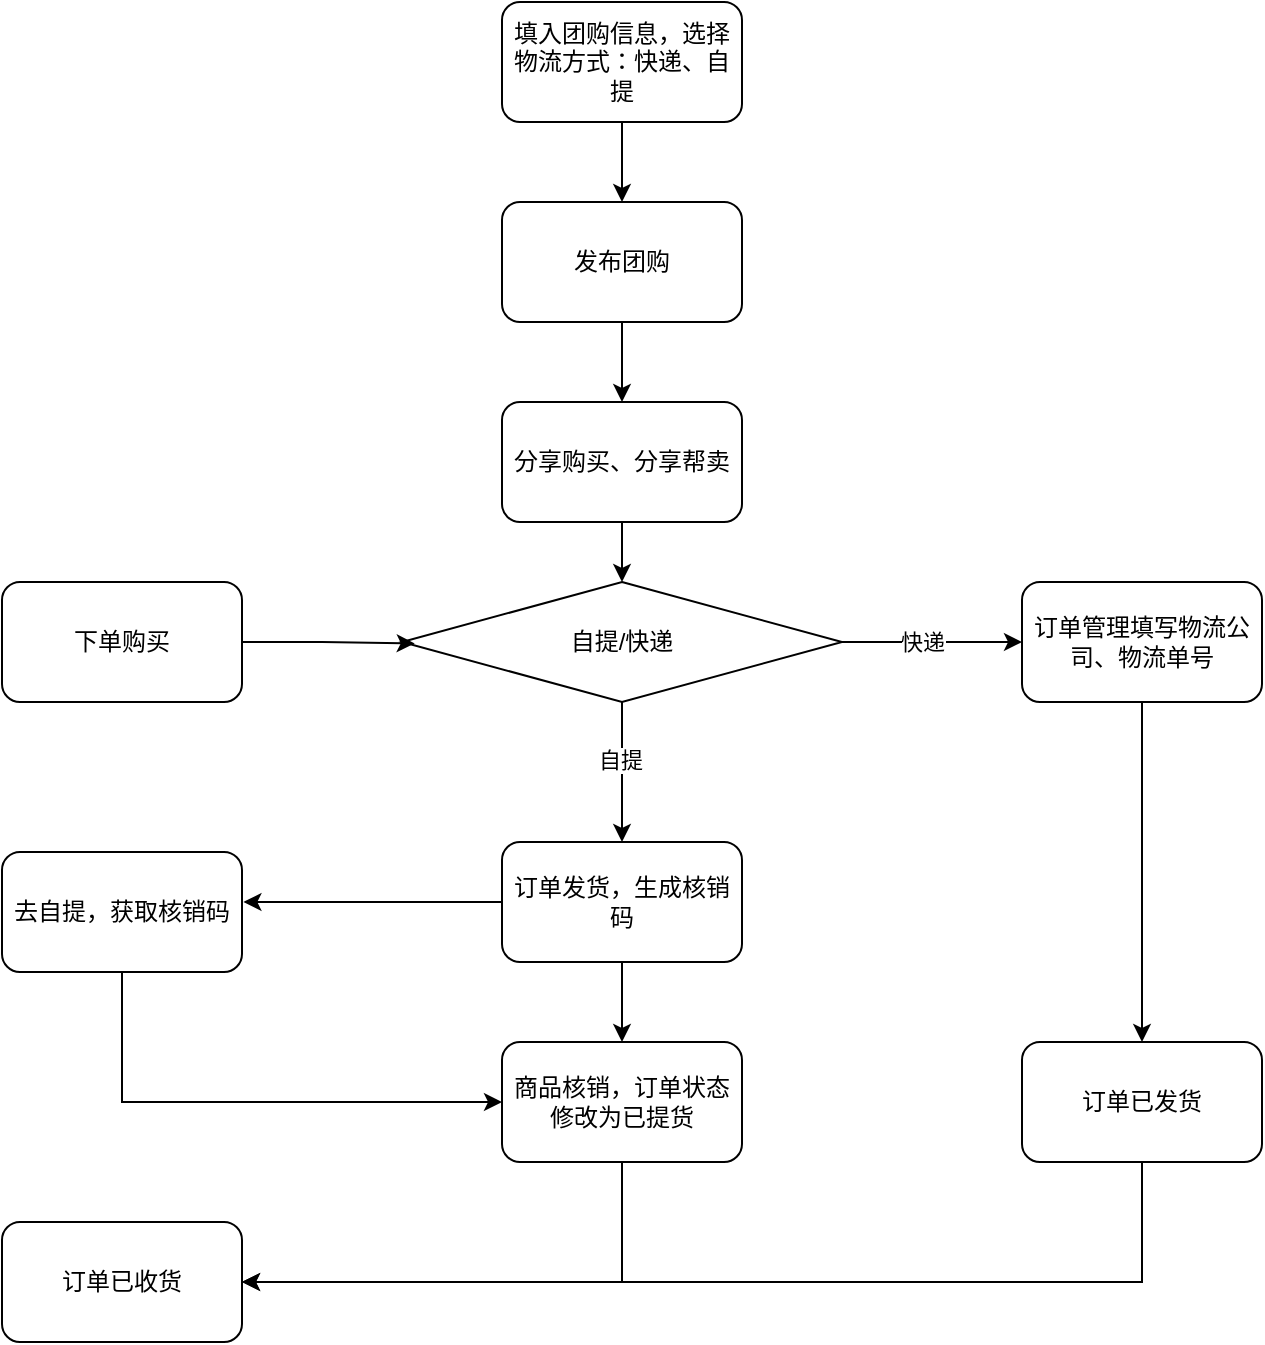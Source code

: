 <mxfile version="21.8.2" type="github">
  <diagram name="第 1 页" id="WOFCl0wZFw0B4w0VFE5H">
    <mxGraphModel dx="1434" dy="758" grid="1" gridSize="10" guides="1" tooltips="1" connect="1" arrows="1" fold="1" page="1" pageScale="1" pageWidth="827" pageHeight="1169" math="0" shadow="0">
      <root>
        <mxCell id="0" />
        <mxCell id="1" parent="0" />
        <mxCell id="JS7kzMShgllTpScdHAG9-31" value="" style="edgeStyle=orthogonalEdgeStyle;rounded=0;orthogonalLoop=1;jettySize=auto;html=1;" edge="1" parent="1" source="JS7kzMShgllTpScdHAG9-3" target="JS7kzMShgllTpScdHAG9-4">
          <mxGeometry relative="1" as="geometry" />
        </mxCell>
        <mxCell id="JS7kzMShgllTpScdHAG9-3" value="填入团购信息，选择物流方式：快递、自提" style="rounded=1;whiteSpace=wrap;html=1;" vertex="1" parent="1">
          <mxGeometry x="420" y="160" width="120" height="60" as="geometry" />
        </mxCell>
        <mxCell id="JS7kzMShgllTpScdHAG9-32" value="" style="edgeStyle=orthogonalEdgeStyle;rounded=0;orthogonalLoop=1;jettySize=auto;html=1;" edge="1" parent="1" source="JS7kzMShgllTpScdHAG9-4" target="JS7kzMShgllTpScdHAG9-6">
          <mxGeometry relative="1" as="geometry" />
        </mxCell>
        <mxCell id="JS7kzMShgllTpScdHAG9-4" value="发布团购" style="rounded=1;whiteSpace=wrap;html=1;" vertex="1" parent="1">
          <mxGeometry x="420" y="260" width="120" height="60" as="geometry" />
        </mxCell>
        <mxCell id="JS7kzMShgllTpScdHAG9-5" value="下单购买" style="rounded=1;whiteSpace=wrap;html=1;" vertex="1" parent="1">
          <mxGeometry x="170" y="450" width="120" height="60" as="geometry" />
        </mxCell>
        <mxCell id="JS7kzMShgllTpScdHAG9-19" style="edgeStyle=orthogonalEdgeStyle;rounded=0;orthogonalLoop=1;jettySize=auto;html=1;entryX=0.5;entryY=0;entryDx=0;entryDy=0;" edge="1" parent="1" source="JS7kzMShgllTpScdHAG9-6" target="JS7kzMShgllTpScdHAG9-8">
          <mxGeometry relative="1" as="geometry" />
        </mxCell>
        <mxCell id="JS7kzMShgllTpScdHAG9-6" value="分享购买、分享帮卖" style="rounded=1;whiteSpace=wrap;html=1;" vertex="1" parent="1">
          <mxGeometry x="420" y="360" width="120" height="60" as="geometry" />
        </mxCell>
        <mxCell id="JS7kzMShgllTpScdHAG9-11" style="edgeStyle=orthogonalEdgeStyle;rounded=0;orthogonalLoop=1;jettySize=auto;html=1;entryX=0.5;entryY=0;entryDx=0;entryDy=0;" edge="1" parent="1" source="JS7kzMShgllTpScdHAG9-8" target="JS7kzMShgllTpScdHAG9-9">
          <mxGeometry relative="1" as="geometry">
            <mxPoint x="480" y="540" as="targetPoint" />
          </mxGeometry>
        </mxCell>
        <mxCell id="JS7kzMShgllTpScdHAG9-12" value="自提" style="edgeLabel;html=1;align=center;verticalAlign=middle;resizable=0;points=[];" vertex="1" connectable="0" parent="JS7kzMShgllTpScdHAG9-11">
          <mxGeometry x="-0.171" y="-1" relative="1" as="geometry">
            <mxPoint as="offset" />
          </mxGeometry>
        </mxCell>
        <mxCell id="JS7kzMShgllTpScdHAG9-13" style="edgeStyle=orthogonalEdgeStyle;rounded=0;orthogonalLoop=1;jettySize=auto;html=1;entryX=0;entryY=0.5;entryDx=0;entryDy=0;" edge="1" parent="1" source="JS7kzMShgllTpScdHAG9-8" target="JS7kzMShgllTpScdHAG9-10">
          <mxGeometry relative="1" as="geometry" />
        </mxCell>
        <mxCell id="JS7kzMShgllTpScdHAG9-14" value="快递" style="edgeLabel;html=1;align=center;verticalAlign=middle;resizable=0;points=[];" vertex="1" connectable="0" parent="JS7kzMShgllTpScdHAG9-13">
          <mxGeometry x="-0.386" relative="1" as="geometry">
            <mxPoint x="12" as="offset" />
          </mxGeometry>
        </mxCell>
        <mxCell id="JS7kzMShgllTpScdHAG9-8" value="自提/快递" style="rhombus;whiteSpace=wrap;html=1;" vertex="1" parent="1">
          <mxGeometry x="370" y="450" width="220" height="60" as="geometry" />
        </mxCell>
        <mxCell id="JS7kzMShgllTpScdHAG9-22" style="edgeStyle=orthogonalEdgeStyle;rounded=0;orthogonalLoop=1;jettySize=auto;html=1;entryX=0.5;entryY=0;entryDx=0;entryDy=0;" edge="1" parent="1" source="JS7kzMShgllTpScdHAG9-9" target="JS7kzMShgllTpScdHAG9-21">
          <mxGeometry relative="1" as="geometry" />
        </mxCell>
        <mxCell id="JS7kzMShgllTpScdHAG9-9" value="订单发货，生成核销码" style="rounded=1;whiteSpace=wrap;html=1;" vertex="1" parent="1">
          <mxGeometry x="420" y="580" width="120" height="60" as="geometry" />
        </mxCell>
        <mxCell id="JS7kzMShgllTpScdHAG9-17" style="edgeStyle=orthogonalEdgeStyle;rounded=0;orthogonalLoop=1;jettySize=auto;html=1;entryX=0.5;entryY=0;entryDx=0;entryDy=0;" edge="1" parent="1" source="JS7kzMShgllTpScdHAG9-10" target="JS7kzMShgllTpScdHAG9-15">
          <mxGeometry relative="1" as="geometry" />
        </mxCell>
        <mxCell id="JS7kzMShgllTpScdHAG9-10" value="订单管理填写物流公司、物流单号" style="rounded=1;whiteSpace=wrap;html=1;" vertex="1" parent="1">
          <mxGeometry x="680" y="450" width="120" height="60" as="geometry" />
        </mxCell>
        <mxCell id="JS7kzMShgllTpScdHAG9-29" style="edgeStyle=orthogonalEdgeStyle;rounded=0;orthogonalLoop=1;jettySize=auto;html=1;entryX=1;entryY=0.5;entryDx=0;entryDy=0;" edge="1" parent="1" source="JS7kzMShgllTpScdHAG9-15" target="JS7kzMShgllTpScdHAG9-23">
          <mxGeometry relative="1" as="geometry">
            <Array as="points">
              <mxPoint x="740" y="800" />
            </Array>
          </mxGeometry>
        </mxCell>
        <mxCell id="JS7kzMShgllTpScdHAG9-15" value="订单已发货" style="rounded=1;whiteSpace=wrap;html=1;" vertex="1" parent="1">
          <mxGeometry x="680" y="680" width="120" height="60" as="geometry" />
        </mxCell>
        <mxCell id="JS7kzMShgllTpScdHAG9-33" style="edgeStyle=orthogonalEdgeStyle;rounded=0;orthogonalLoop=1;jettySize=auto;html=1;entryX=0;entryY=0.5;entryDx=0;entryDy=0;exitX=0.5;exitY=1;exitDx=0;exitDy=0;" edge="1" parent="1" source="JS7kzMShgllTpScdHAG9-16" target="JS7kzMShgllTpScdHAG9-21">
          <mxGeometry relative="1" as="geometry" />
        </mxCell>
        <mxCell id="JS7kzMShgllTpScdHAG9-16" value="去自提，获取核销码" style="rounded=1;whiteSpace=wrap;html=1;" vertex="1" parent="1">
          <mxGeometry x="170" y="585" width="120" height="60" as="geometry" />
        </mxCell>
        <mxCell id="JS7kzMShgllTpScdHAG9-18" style="edgeStyle=orthogonalEdgeStyle;rounded=0;orthogonalLoop=1;jettySize=auto;html=1;entryX=0.029;entryY=0.512;entryDx=0;entryDy=0;entryPerimeter=0;" edge="1" parent="1" source="JS7kzMShgllTpScdHAG9-5" target="JS7kzMShgllTpScdHAG9-8">
          <mxGeometry relative="1" as="geometry" />
        </mxCell>
        <mxCell id="JS7kzMShgllTpScdHAG9-20" style="edgeStyle=orthogonalEdgeStyle;rounded=0;orthogonalLoop=1;jettySize=auto;html=1;entryX=1.006;entryY=0.433;entryDx=0;entryDy=0;entryPerimeter=0;" edge="1" parent="1" source="JS7kzMShgllTpScdHAG9-9" target="JS7kzMShgllTpScdHAG9-16">
          <mxGeometry relative="1" as="geometry">
            <Array as="points">
              <mxPoint x="420" y="610" />
              <mxPoint x="420" y="610" />
            </Array>
          </mxGeometry>
        </mxCell>
        <mxCell id="JS7kzMShgllTpScdHAG9-30" style="edgeStyle=orthogonalEdgeStyle;rounded=0;orthogonalLoop=1;jettySize=auto;html=1;" edge="1" parent="1" source="JS7kzMShgllTpScdHAG9-21" target="JS7kzMShgllTpScdHAG9-23">
          <mxGeometry relative="1" as="geometry">
            <Array as="points">
              <mxPoint x="480" y="800" />
            </Array>
          </mxGeometry>
        </mxCell>
        <mxCell id="JS7kzMShgllTpScdHAG9-21" value="商品核销，订单状态修改为已提货" style="rounded=1;whiteSpace=wrap;html=1;" vertex="1" parent="1">
          <mxGeometry x="420" y="680" width="120" height="60" as="geometry" />
        </mxCell>
        <mxCell id="JS7kzMShgllTpScdHAG9-23" value="订单已收货" style="rounded=1;whiteSpace=wrap;html=1;" vertex="1" parent="1">
          <mxGeometry x="170" y="770" width="120" height="60" as="geometry" />
        </mxCell>
      </root>
    </mxGraphModel>
  </diagram>
</mxfile>
